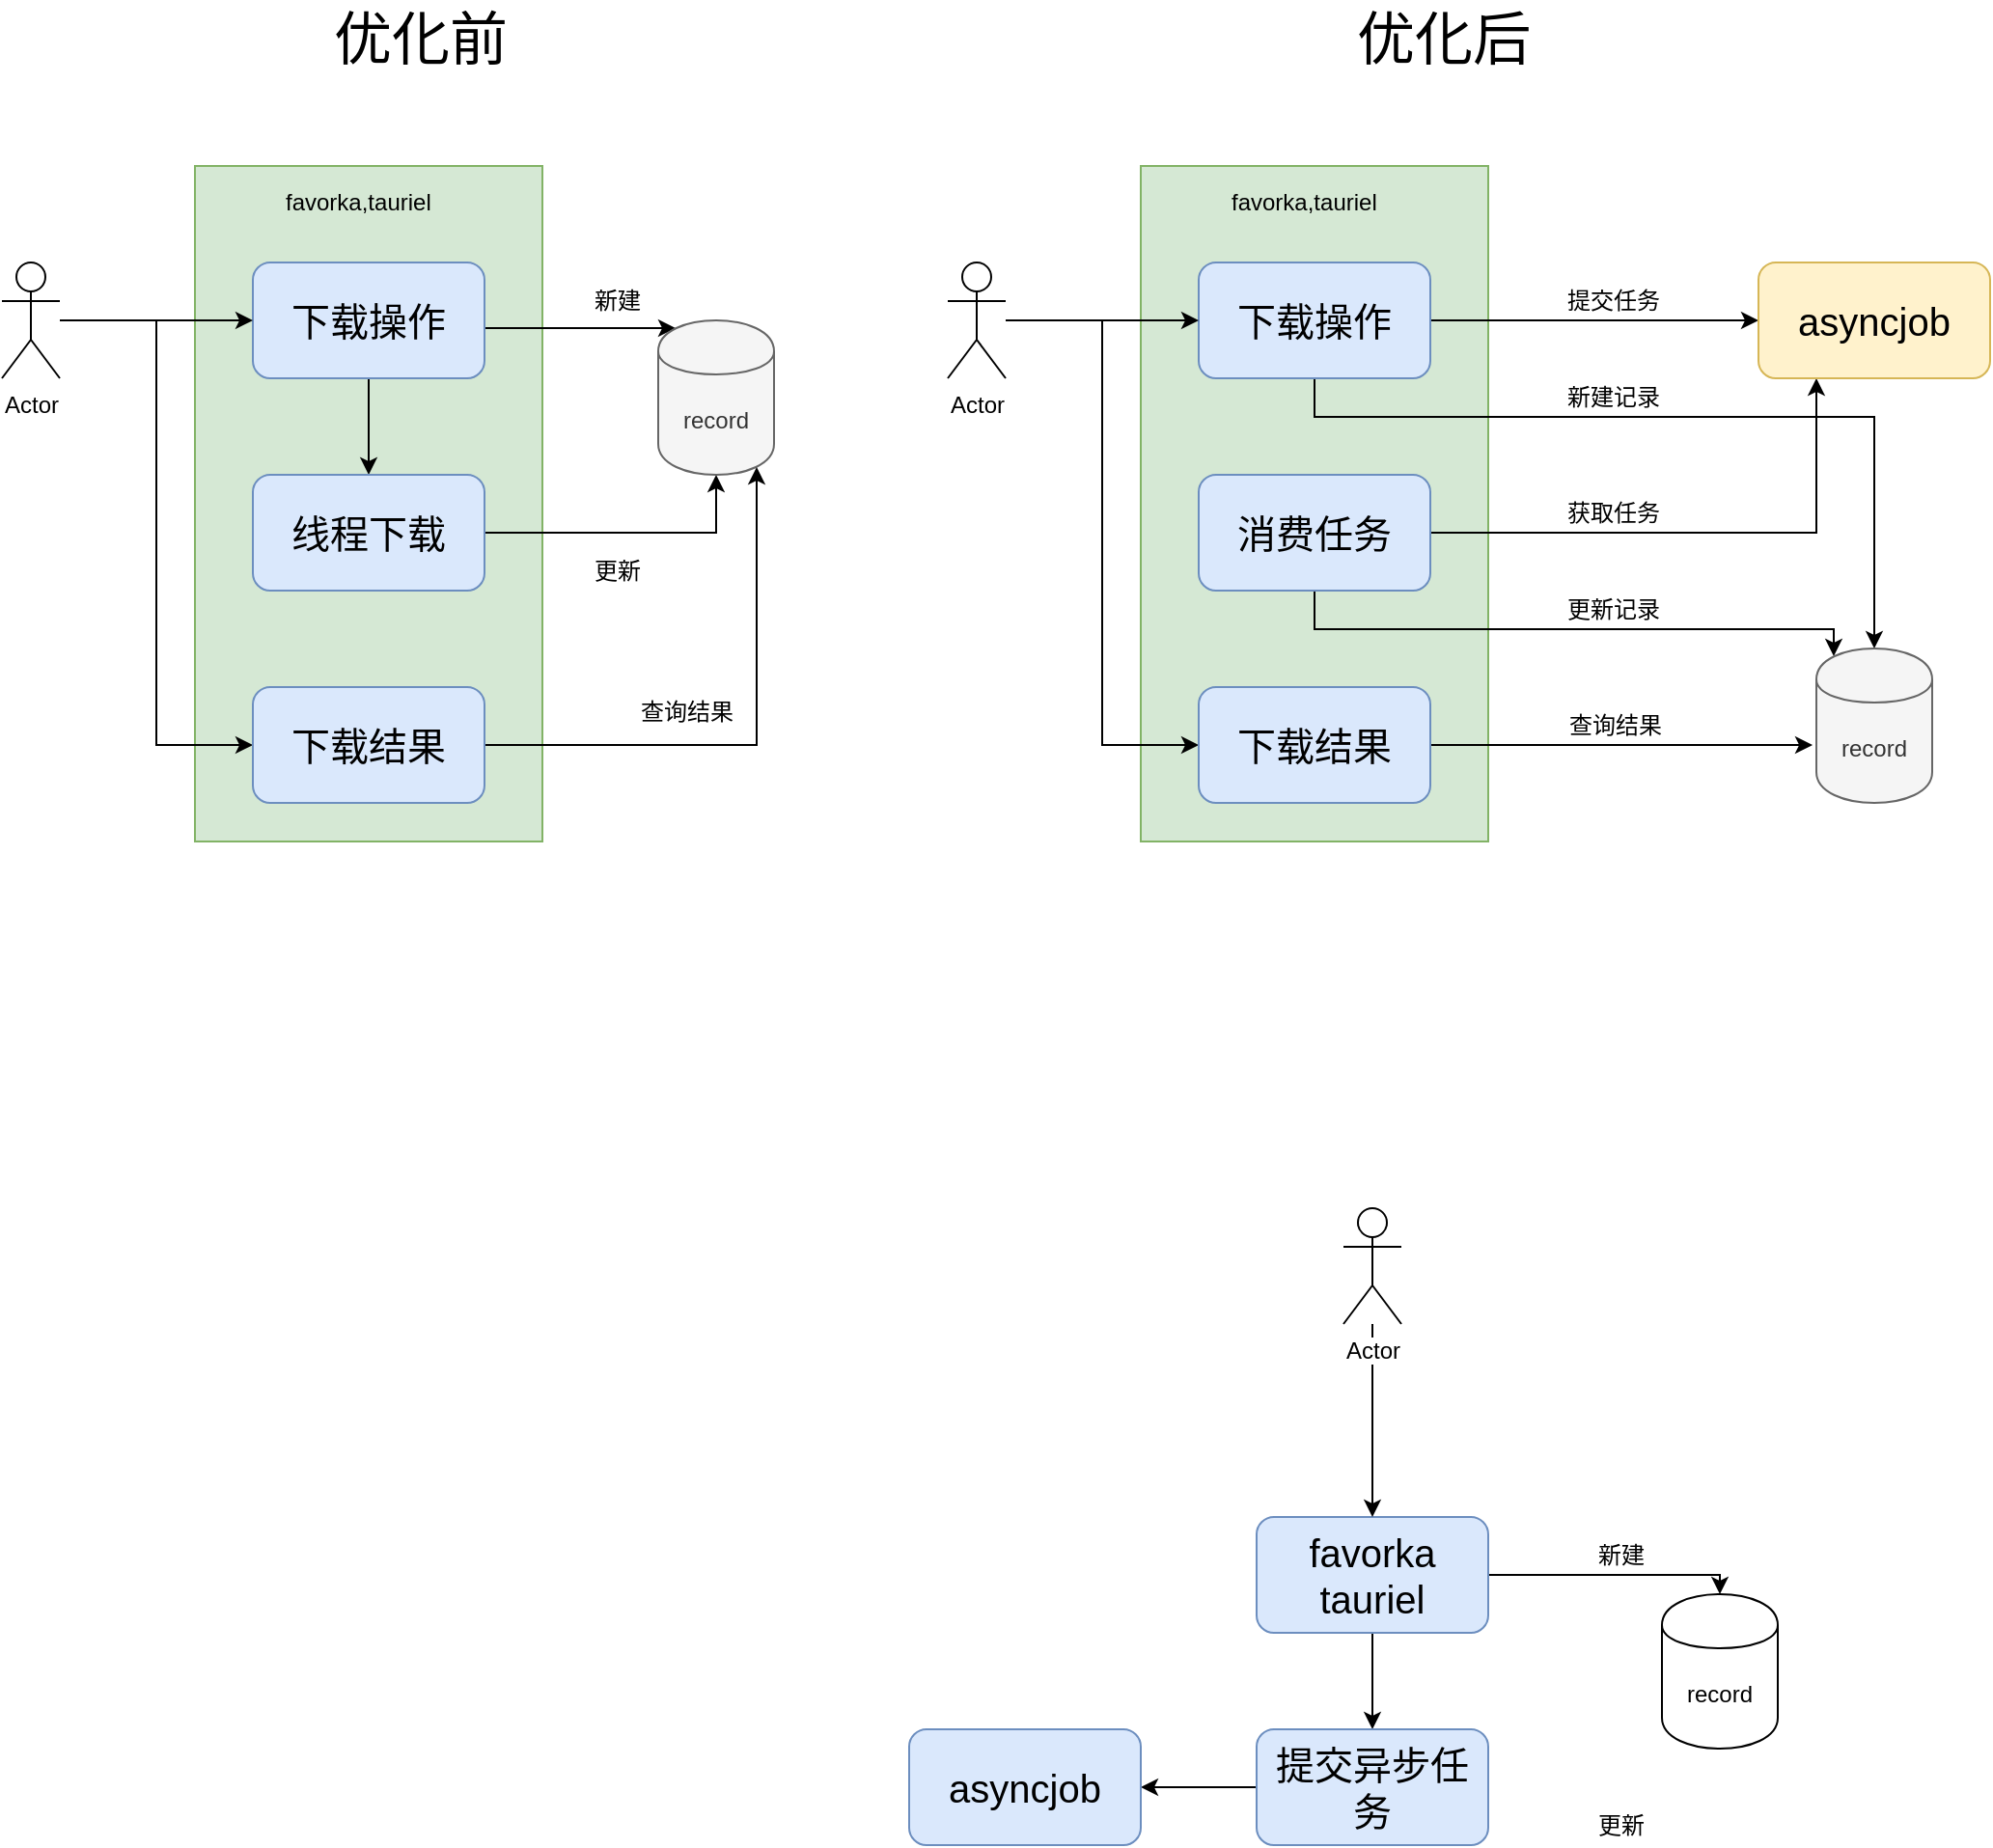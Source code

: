<mxfile version="10.7.1" type="github"><diagram id="5hU9q7fiTpHIzj41oCrH" name="Page-1"><mxGraphModel dx="1394" dy="762" grid="1" gridSize="10" guides="1" tooltips="1" connect="1" arrows="1" fold="1" page="1" pageScale="1" pageWidth="826" pageHeight="1169" math="0" shadow="0"><root><mxCell id="0"/><mxCell id="1" parent="0"/><mxCell id="hPA_BpqJJMWsIy9YzMMr-28" value="" style="rounded=0;whiteSpace=wrap;html=1;fillColor=#d5e8d4;strokeColor=#82b366;" vertex="1" parent="1"><mxGeometry x="130" y="190" width="180" height="350" as="geometry"/></mxCell><mxCell id="hPA_BpqJJMWsIy9YzMMr-4" style="edgeStyle=orthogonalEdgeStyle;rounded=0;orthogonalLoop=1;jettySize=auto;html=1;" edge="1" parent="1" source="hPA_BpqJJMWsIy9YzMMr-1"><mxGeometry relative="1" as="geometry"><mxPoint x="220" y="350" as="targetPoint"/></mxGeometry></mxCell><mxCell id="hPA_BpqJJMWsIy9YzMMr-26" style="edgeStyle=orthogonalEdgeStyle;rounded=0;orthogonalLoop=1;jettySize=auto;html=1;entryX=0.15;entryY=0.05;entryDx=0;entryDy=0;entryPerimeter=0;" edge="1" parent="1" source="hPA_BpqJJMWsIy9YzMMr-1" target="hPA_BpqJJMWsIy9YzMMr-6"><mxGeometry relative="1" as="geometry"><Array as="points"><mxPoint x="300" y="274"/><mxPoint x="300" y="274"/></Array></mxGeometry></mxCell><mxCell id="hPA_BpqJJMWsIy9YzMMr-1" value="&lt;span style=&quot;font-size: 20px&quot;&gt;下载操作&lt;/span&gt;&lt;br&gt;" style="rounded=1;whiteSpace=wrap;html=1;fillColor=#dae8fc;strokeColor=#6c8ebf;" vertex="1" parent="1"><mxGeometry x="160" y="240" width="120" height="60" as="geometry"/></mxCell><mxCell id="hPA_BpqJJMWsIy9YzMMr-30" style="edgeStyle=orthogonalEdgeStyle;rounded=0;orthogonalLoop=1;jettySize=auto;html=1;entryX=0;entryY=0.5;entryDx=0;entryDy=0;" edge="1" parent="1" source="hPA_BpqJJMWsIy9YzMMr-2" target="hPA_BpqJJMWsIy9YzMMr-1"><mxGeometry relative="1" as="geometry"/></mxCell><mxCell id="hPA_BpqJJMWsIy9YzMMr-31" style="edgeStyle=orthogonalEdgeStyle;rounded=0;orthogonalLoop=1;jettySize=auto;html=1;entryX=0;entryY=0.5;entryDx=0;entryDy=0;" edge="1" parent="1" source="hPA_BpqJJMWsIy9YzMMr-2" target="hPA_BpqJJMWsIy9YzMMr-23"><mxGeometry relative="1" as="geometry"/></mxCell><mxCell id="hPA_BpqJJMWsIy9YzMMr-2" value="Actor" style="shape=umlActor;verticalLabelPosition=bottom;labelBackgroundColor=#ffffff;verticalAlign=top;html=1;outlineConnect=0;" vertex="1" parent="1"><mxGeometry x="30" y="240" width="30" height="60" as="geometry"/></mxCell><mxCell id="hPA_BpqJJMWsIy9YzMMr-9" style="edgeStyle=orthogonalEdgeStyle;rounded=0;orthogonalLoop=1;jettySize=auto;html=1;entryX=0.5;entryY=1;entryDx=0;entryDy=0;" edge="1" parent="1" source="hPA_BpqJJMWsIy9YzMMr-5" target="hPA_BpqJJMWsIy9YzMMr-6"><mxGeometry relative="1" as="geometry"/></mxCell><mxCell id="hPA_BpqJJMWsIy9YzMMr-5" value="&lt;span style=&quot;font-size: 20px&quot;&gt;线程下载&lt;/span&gt;&lt;br&gt;" style="rounded=1;whiteSpace=wrap;html=1;fillColor=#dae8fc;strokeColor=#6c8ebf;" vertex="1" parent="1"><mxGeometry x="160" y="350" width="120" height="60" as="geometry"/></mxCell><mxCell id="hPA_BpqJJMWsIy9YzMMr-6" value="record" style="shape=cylinder;whiteSpace=wrap;html=1;boundedLbl=1;backgroundOutline=1;fillColor=#f5f5f5;strokeColor=#666666;fontColor=#333333;" vertex="1" parent="1"><mxGeometry x="370" y="270" width="60" height="80" as="geometry"/></mxCell><mxCell id="hPA_BpqJJMWsIy9YzMMr-8" value="新建" style="text;html=1;resizable=0;points=[];autosize=1;align=left;verticalAlign=top;spacingTop=-4;" vertex="1" parent="1"><mxGeometry x="335" y="250" width="40" height="20" as="geometry"/></mxCell><mxCell id="hPA_BpqJJMWsIy9YzMMr-10" value="更新" style="text;html=1;resizable=0;points=[];autosize=1;align=left;verticalAlign=top;spacingTop=-4;" vertex="1" parent="1"><mxGeometry x="335" y="390" width="40" height="20" as="geometry"/></mxCell><mxCell id="hPA_BpqJJMWsIy9YzMMr-11" style="edgeStyle=orthogonalEdgeStyle;rounded=0;orthogonalLoop=1;jettySize=auto;html=1;" edge="1" parent="1" source="hPA_BpqJJMWsIy9YzMMr-13"><mxGeometry relative="1" as="geometry"><mxPoint x="740" y="1000" as="targetPoint"/></mxGeometry></mxCell><mxCell id="hPA_BpqJJMWsIy9YzMMr-12" style="edgeStyle=orthogonalEdgeStyle;rounded=0;orthogonalLoop=1;jettySize=auto;html=1;entryX=0.5;entryY=0;entryDx=0;entryDy=0;" edge="1" parent="1" source="hPA_BpqJJMWsIy9YzMMr-13" target="hPA_BpqJJMWsIy9YzMMr-18"><mxGeometry relative="1" as="geometry"><Array as="points"><mxPoint x="920" y="920"/></Array></mxGeometry></mxCell><mxCell id="hPA_BpqJJMWsIy9YzMMr-13" value="&lt;font style=&quot;font-size: 20px&quot;&gt;favorka&lt;br&gt;tauriel&lt;/font&gt;&lt;br&gt;" style="rounded=1;whiteSpace=wrap;html=1;fillColor=#dae8fc;strokeColor=#6c8ebf;" vertex="1" parent="1"><mxGeometry x="680" y="890" width="120" height="60" as="geometry"/></mxCell><mxCell id="hPA_BpqJJMWsIy9YzMMr-14" style="edgeStyle=orthogonalEdgeStyle;rounded=0;orthogonalLoop=1;jettySize=auto;html=1;entryX=0.5;entryY=0;entryDx=0;entryDy=0;" edge="1" parent="1" source="hPA_BpqJJMWsIy9YzMMr-15" target="hPA_BpqJJMWsIy9YzMMr-13"><mxGeometry relative="1" as="geometry"/></mxCell><mxCell id="hPA_BpqJJMWsIy9YzMMr-15" value="Actor" style="shape=umlActor;verticalLabelPosition=bottom;labelBackgroundColor=#ffffff;verticalAlign=top;html=1;outlineConnect=0;" vertex="1" parent="1"><mxGeometry x="725" y="730" width="30" height="60" as="geometry"/></mxCell><mxCell id="hPA_BpqJJMWsIy9YzMMr-22" style="edgeStyle=orthogonalEdgeStyle;rounded=0;orthogonalLoop=1;jettySize=auto;html=1;entryX=1;entryY=0.5;entryDx=0;entryDy=0;" edge="1" parent="1" source="hPA_BpqJJMWsIy9YzMMr-17" target="hPA_BpqJJMWsIy9YzMMr-21"><mxGeometry relative="1" as="geometry"/></mxCell><mxCell id="hPA_BpqJJMWsIy9YzMMr-17" value="&lt;span style=&quot;font-size: 20px&quot;&gt;提交异步任务&lt;/span&gt;&lt;br&gt;" style="rounded=1;whiteSpace=wrap;html=1;fillColor=#dae8fc;strokeColor=#6c8ebf;" vertex="1" parent="1"><mxGeometry x="680" y="1000" width="120" height="60" as="geometry"/></mxCell><mxCell id="hPA_BpqJJMWsIy9YzMMr-18" value="record" style="shape=cylinder;whiteSpace=wrap;html=1;boundedLbl=1;backgroundOutline=1;" vertex="1" parent="1"><mxGeometry x="890" y="930" width="60" height="80" as="geometry"/></mxCell><mxCell id="hPA_BpqJJMWsIy9YzMMr-19" value="新建" style="text;html=1;resizable=0;points=[];autosize=1;align=left;verticalAlign=top;spacingTop=-4;" vertex="1" parent="1"><mxGeometry x="855" y="900" width="40" height="20" as="geometry"/></mxCell><mxCell id="hPA_BpqJJMWsIy9YzMMr-20" value="更新" style="text;html=1;resizable=0;points=[];autosize=1;align=left;verticalAlign=top;spacingTop=-4;" vertex="1" parent="1"><mxGeometry x="855" y="1040" width="40" height="20" as="geometry"/></mxCell><mxCell id="hPA_BpqJJMWsIy9YzMMr-21" value="&lt;span style=&quot;font-size: 20px&quot;&gt;asyncjob&lt;/span&gt;&lt;br&gt;" style="rounded=1;whiteSpace=wrap;html=1;fillColor=#dae8fc;strokeColor=#6c8ebf;" vertex="1" parent="1"><mxGeometry x="500" y="1000" width="120" height="60" as="geometry"/></mxCell><mxCell id="hPA_BpqJJMWsIy9YzMMr-32" style="edgeStyle=orthogonalEdgeStyle;rounded=0;orthogonalLoop=1;jettySize=auto;html=1;entryX=0.85;entryY=0.95;entryDx=0;entryDy=0;entryPerimeter=0;" edge="1" parent="1" source="hPA_BpqJJMWsIy9YzMMr-23" target="hPA_BpqJJMWsIy9YzMMr-6"><mxGeometry relative="1" as="geometry"/></mxCell><mxCell id="hPA_BpqJJMWsIy9YzMMr-23" value="&lt;span style=&quot;font-size: 20px&quot;&gt;下载结果&lt;/span&gt;&lt;br&gt;" style="rounded=1;whiteSpace=wrap;html=1;fillColor=#dae8fc;strokeColor=#6c8ebf;" vertex="1" parent="1"><mxGeometry x="160" y="460" width="120" height="60" as="geometry"/></mxCell><mxCell id="hPA_BpqJJMWsIy9YzMMr-29" value="favorka,tauriel" style="text;html=1;resizable=0;points=[];autosize=1;align=left;verticalAlign=top;spacingTop=-4;" vertex="1" parent="1"><mxGeometry x="175" y="199" width="90" height="20" as="geometry"/></mxCell><mxCell id="hPA_BpqJJMWsIy9YzMMr-33" value="查询结果" style="text;html=1;resizable=0;points=[];autosize=1;align=left;verticalAlign=top;spacingTop=-4;" vertex="1" parent="1"><mxGeometry x="359" y="463" width="60" height="20" as="geometry"/></mxCell><mxCell id="hPA_BpqJJMWsIy9YzMMr-34" value="" style="rounded=0;whiteSpace=wrap;html=1;fillColor=#d5e8d4;strokeColor=#82b366;" vertex="1" parent="1"><mxGeometry x="620" y="190" width="180" height="350" as="geometry"/></mxCell><mxCell id="hPA_BpqJJMWsIy9YzMMr-51" style="edgeStyle=orthogonalEdgeStyle;rounded=0;orthogonalLoop=1;jettySize=auto;html=1;entryX=0;entryY=0.5;entryDx=0;entryDy=0;" edge="1" parent="1" source="hPA_BpqJJMWsIy9YzMMr-37" target="hPA_BpqJJMWsIy9YzMMr-50"><mxGeometry relative="1" as="geometry"/></mxCell><mxCell id="hPA_BpqJJMWsIy9YzMMr-52" style="edgeStyle=orthogonalEdgeStyle;rounded=0;orthogonalLoop=1;jettySize=auto;html=1;entryX=0.5;entryY=0;entryDx=0;entryDy=0;" edge="1" parent="1" source="hPA_BpqJJMWsIy9YzMMr-37" target="hPA_BpqJJMWsIy9YzMMr-43"><mxGeometry relative="1" as="geometry"><Array as="points"><mxPoint x="710" y="320"/><mxPoint x="1000" y="320"/></Array></mxGeometry></mxCell><mxCell id="hPA_BpqJJMWsIy9YzMMr-37" value="&lt;span style=&quot;font-size: 20px&quot;&gt;下载操作&lt;/span&gt;&lt;br&gt;" style="rounded=1;whiteSpace=wrap;html=1;fillColor=#dae8fc;strokeColor=#6c8ebf;" vertex="1" parent="1"><mxGeometry x="650" y="240" width="120" height="60" as="geometry"/></mxCell><mxCell id="hPA_BpqJJMWsIy9YzMMr-38" style="edgeStyle=orthogonalEdgeStyle;rounded=0;orthogonalLoop=1;jettySize=auto;html=1;entryX=0;entryY=0.5;entryDx=0;entryDy=0;" edge="1" parent="1" source="hPA_BpqJJMWsIy9YzMMr-40" target="hPA_BpqJJMWsIy9YzMMr-37"><mxGeometry relative="1" as="geometry"/></mxCell><mxCell id="hPA_BpqJJMWsIy9YzMMr-39" style="edgeStyle=orthogonalEdgeStyle;rounded=0;orthogonalLoop=1;jettySize=auto;html=1;entryX=0;entryY=0.5;entryDx=0;entryDy=0;" edge="1" parent="1" source="hPA_BpqJJMWsIy9YzMMr-40" target="hPA_BpqJJMWsIy9YzMMr-47"><mxGeometry relative="1" as="geometry"/></mxCell><mxCell id="hPA_BpqJJMWsIy9YzMMr-40" value="Actor" style="shape=umlActor;verticalLabelPosition=bottom;labelBackgroundColor=#ffffff;verticalAlign=top;html=1;outlineConnect=0;" vertex="1" parent="1"><mxGeometry x="520" y="240" width="30" height="60" as="geometry"/></mxCell><mxCell id="hPA_BpqJJMWsIy9YzMMr-54" style="edgeStyle=orthogonalEdgeStyle;rounded=0;orthogonalLoop=1;jettySize=auto;html=1;entryX=0.25;entryY=1;entryDx=0;entryDy=0;" edge="1" parent="1" source="hPA_BpqJJMWsIy9YzMMr-42" target="hPA_BpqJJMWsIy9YzMMr-50"><mxGeometry relative="1" as="geometry"/></mxCell><mxCell id="hPA_BpqJJMWsIy9YzMMr-56" style="edgeStyle=orthogonalEdgeStyle;rounded=0;orthogonalLoop=1;jettySize=auto;html=1;entryX=0.15;entryY=0.05;entryDx=0;entryDy=0;entryPerimeter=0;" edge="1" parent="1" source="hPA_BpqJJMWsIy9YzMMr-42" target="hPA_BpqJJMWsIy9YzMMr-43"><mxGeometry relative="1" as="geometry"><Array as="points"><mxPoint x="710" y="430"/><mxPoint x="979" y="430"/></Array></mxGeometry></mxCell><mxCell id="hPA_BpqJJMWsIy9YzMMr-42" value="&lt;span style=&quot;font-size: 20px&quot;&gt;消费任务&lt;/span&gt;&lt;br&gt;" style="rounded=1;whiteSpace=wrap;html=1;fillColor=#dae8fc;strokeColor=#6c8ebf;" vertex="1" parent="1"><mxGeometry x="650" y="350" width="120" height="60" as="geometry"/></mxCell><mxCell id="hPA_BpqJJMWsIy9YzMMr-43" value="record" style="shape=cylinder;whiteSpace=wrap;html=1;boundedLbl=1;backgroundOutline=1;fillColor=#f5f5f5;strokeColor=#666666;fontColor=#333333;" vertex="1" parent="1"><mxGeometry x="970" y="440" width="60" height="80" as="geometry"/></mxCell><mxCell id="hPA_BpqJJMWsIy9YzMMr-44" value="新建记录" style="text;html=1;resizable=0;points=[];autosize=1;align=left;verticalAlign=top;spacingTop=-4;" vertex="1" parent="1"><mxGeometry x="839" y="300" width="60" height="20" as="geometry"/></mxCell><mxCell id="hPA_BpqJJMWsIy9YzMMr-45" value="获取任务" style="text;html=1;resizable=0;points=[];autosize=1;align=left;verticalAlign=top;spacingTop=-4;" vertex="1" parent="1"><mxGeometry x="839" y="360" width="60" height="20" as="geometry"/></mxCell><mxCell id="hPA_BpqJJMWsIy9YzMMr-57" style="edgeStyle=orthogonalEdgeStyle;rounded=0;orthogonalLoop=1;jettySize=auto;html=1;entryX=-0.033;entryY=0.625;entryDx=0;entryDy=0;entryPerimeter=0;" edge="1" parent="1" source="hPA_BpqJJMWsIy9YzMMr-47" target="hPA_BpqJJMWsIy9YzMMr-43"><mxGeometry relative="1" as="geometry"/></mxCell><mxCell id="hPA_BpqJJMWsIy9YzMMr-47" value="&lt;span style=&quot;font-size: 20px&quot;&gt;下载结果&lt;/span&gt;&lt;br&gt;" style="rounded=1;whiteSpace=wrap;html=1;fillColor=#dae8fc;strokeColor=#6c8ebf;" vertex="1" parent="1"><mxGeometry x="650" y="460" width="120" height="60" as="geometry"/></mxCell><mxCell id="hPA_BpqJJMWsIy9YzMMr-48" value="favorka,tauriel" style="text;html=1;resizable=0;points=[];autosize=1;align=left;verticalAlign=top;spacingTop=-4;" vertex="1" parent="1"><mxGeometry x="665" y="199" width="90" height="20" as="geometry"/></mxCell><mxCell id="hPA_BpqJJMWsIy9YzMMr-49" value="查询结果" style="text;html=1;resizable=0;points=[];autosize=1;align=left;verticalAlign=top;spacingTop=-4;" vertex="1" parent="1"><mxGeometry x="840" y="470" width="60" height="20" as="geometry"/></mxCell><mxCell id="hPA_BpqJJMWsIy9YzMMr-50" value="&lt;span style=&quot;font-size: 20px&quot;&gt;asyncjob&lt;/span&gt;&lt;br&gt;" style="rounded=1;whiteSpace=wrap;html=1;fillColor=#fff2cc;strokeColor=#d6b656;" vertex="1" parent="1"><mxGeometry x="940" y="240" width="120" height="60" as="geometry"/></mxCell><mxCell id="hPA_BpqJJMWsIy9YzMMr-53" value="提交任务" style="text;html=1;resizable=0;points=[];autosize=1;align=left;verticalAlign=top;spacingTop=-4;" vertex="1" parent="1"><mxGeometry x="839" y="250" width="60" height="20" as="geometry"/></mxCell><mxCell id="hPA_BpqJJMWsIy9YzMMr-58" value="更新记录" style="text;html=1;resizable=0;points=[];autosize=1;align=left;verticalAlign=top;spacingTop=-4;" vertex="1" parent="1"><mxGeometry x="839" y="410" width="60" height="20" as="geometry"/></mxCell><mxCell id="hPA_BpqJJMWsIy9YzMMr-59" value="&lt;font style=&quot;font-size: 30px&quot;&gt;优化前&lt;/font&gt;" style="text;html=1;resizable=0;points=[];autosize=1;align=left;verticalAlign=top;spacingTop=-4;" vertex="1" parent="1"><mxGeometry x="200" y="104" width="110" height="20" as="geometry"/></mxCell><mxCell id="hPA_BpqJJMWsIy9YzMMr-60" value="&lt;font style=&quot;font-size: 30px&quot;&gt;优化后&lt;/font&gt;" style="text;html=1;resizable=0;points=[];autosize=1;align=left;verticalAlign=top;spacingTop=-4;" vertex="1" parent="1"><mxGeometry x="730" y="104" width="110" height="20" as="geometry"/></mxCell></root></mxGraphModel></diagram></mxfile>